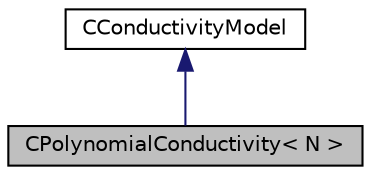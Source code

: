 digraph "CPolynomialConductivity&lt; N &gt;"
{
 // LATEX_PDF_SIZE
  edge [fontname="Helvetica",fontsize="10",labelfontname="Helvetica",labelfontsize="10"];
  node [fontname="Helvetica",fontsize="10",shape=record];
  Node1 [label="CPolynomialConductivity\< N \>",height=0.2,width=0.4,color="black", fillcolor="grey75", style="filled", fontcolor="black",tooltip="Defines a non-constant laminar thermal conductivity using a polynomial function of temperature."];
  Node2 -> Node1 [dir="back",color="midnightblue",fontsize="10",style="solid",fontname="Helvetica"];
  Node2 [label="CConductivityModel",height=0.2,width=0.4,color="black", fillcolor="white", style="filled",URL="$classCConductivityModel.html",tooltip="Interface class for defining the thermal conductivity model."];
}
